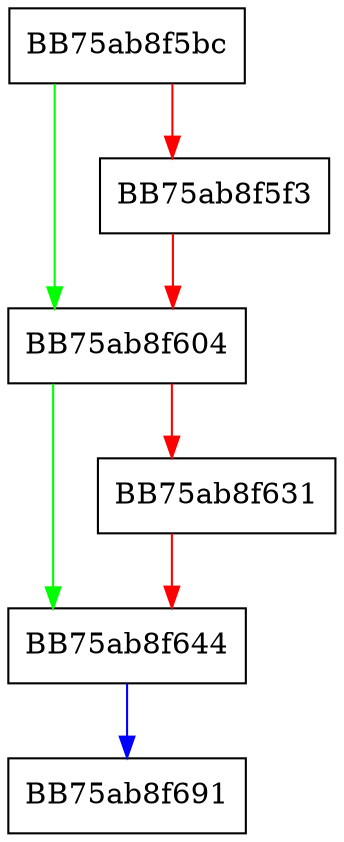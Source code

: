 digraph Shutdown {
  node [shape="box"];
  graph [splines=ortho];
  BB75ab8f5bc -> BB75ab8f604 [color="green"];
  BB75ab8f5bc -> BB75ab8f5f3 [color="red"];
  BB75ab8f5f3 -> BB75ab8f604 [color="red"];
  BB75ab8f604 -> BB75ab8f644 [color="green"];
  BB75ab8f604 -> BB75ab8f631 [color="red"];
  BB75ab8f631 -> BB75ab8f644 [color="red"];
  BB75ab8f644 -> BB75ab8f691 [color="blue"];
}